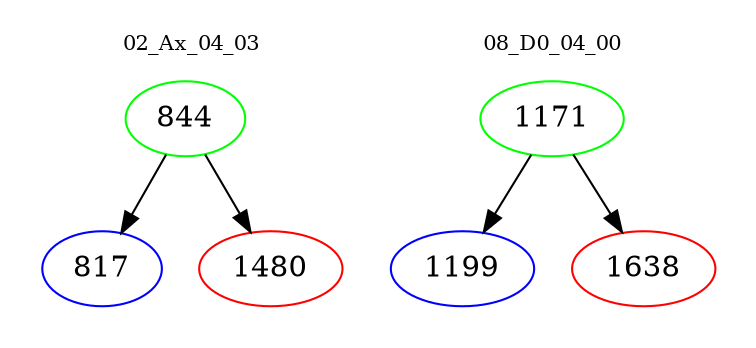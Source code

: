 digraph{
subgraph cluster_0 {
color = white
label = "02_Ax_04_03";
fontsize=10;
T0_844 [label="844", color="green"]
T0_844 -> T0_817 [color="black"]
T0_817 [label="817", color="blue"]
T0_844 -> T0_1480 [color="black"]
T0_1480 [label="1480", color="red"]
}
subgraph cluster_1 {
color = white
label = "08_D0_04_00";
fontsize=10;
T1_1171 [label="1171", color="green"]
T1_1171 -> T1_1199 [color="black"]
T1_1199 [label="1199", color="blue"]
T1_1171 -> T1_1638 [color="black"]
T1_1638 [label="1638", color="red"]
}
}
